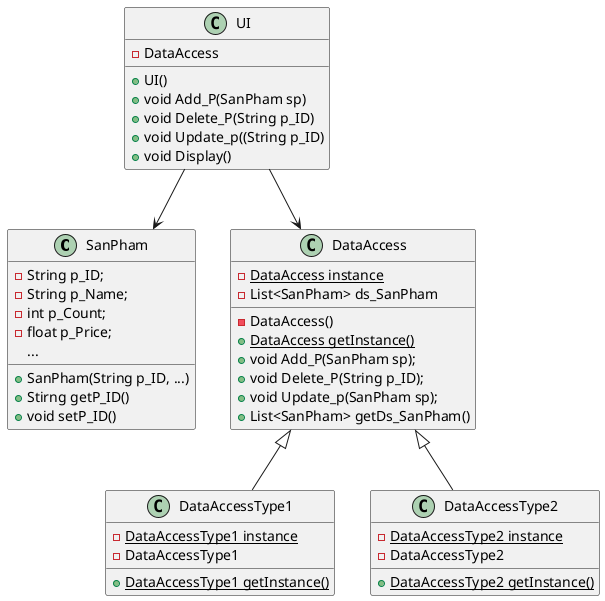 @startuml
'https://plantuml.com/sequence-diagram

class SanPham{
    -String p_ID;
    -String p_Name;
    -int p_Count;
    -float p_Price;
    +SanPham(String p_ID, ...)
    +Stirng getP_ID()
    +void setP_ID()
    ...
}

class DataAccess{
    -{static} DataAccess instance
    -List<SanPham> ds_SanPham
    -DataAccess()
    +{static} DataAccess getInstance()
    +void Add_P(SanPham sp);
    +void Delete_P(String p_ID);
    +void Update_p(SanPham sp);
    +List<SanPham> getDs_SanPham()
}

class UI{
    -DataAccess
    +UI()
    +void Add_P(SanPham sp)
    +void Delete_P(String p_ID)
    +void Update_p((String p_ID)
    +void Display()
}

class DataAccessType1 extends DataAccess{
    -{static} DataAccessType1 instance
    -DataAccessType1
    +{static} DataAccessType1 getInstance()
}


class DataAccessType2 extends DataAccess{
    -{static} DataAccessType2 instance
    -DataAccessType2
    +{static} DataAccessType2 getInstance()
}

UI --> DataAccess
UI --> SanPham





@enduml